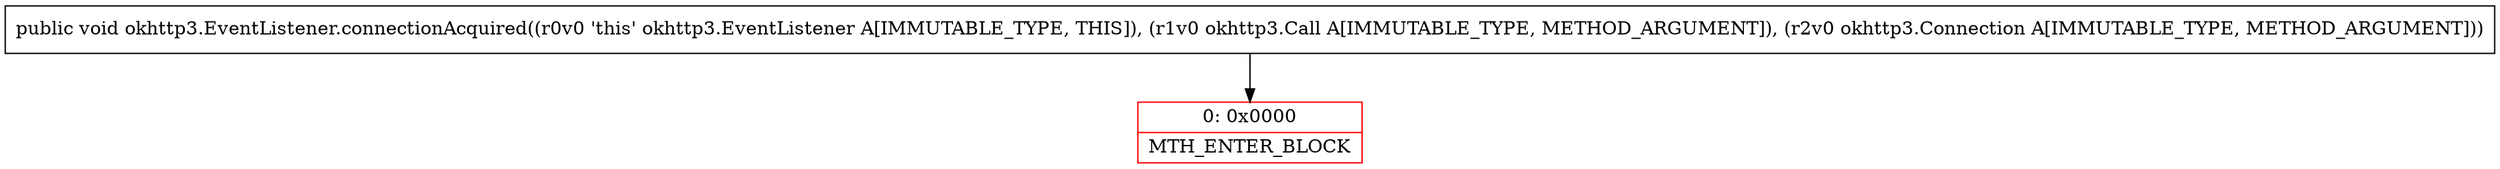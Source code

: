 digraph "CFG forokhttp3.EventListener.connectionAcquired(Lokhttp3\/Call;Lokhttp3\/Connection;)V" {
subgraph cluster_Region_1444179534 {
label = "R(0)";
node [shape=record,color=blue];
}
Node_0 [shape=record,color=red,label="{0\:\ 0x0000|MTH_ENTER_BLOCK\l}"];
MethodNode[shape=record,label="{public void okhttp3.EventListener.connectionAcquired((r0v0 'this' okhttp3.EventListener A[IMMUTABLE_TYPE, THIS]), (r1v0 okhttp3.Call A[IMMUTABLE_TYPE, METHOD_ARGUMENT]), (r2v0 okhttp3.Connection A[IMMUTABLE_TYPE, METHOD_ARGUMENT])) }"];
MethodNode -> Node_0;
}

